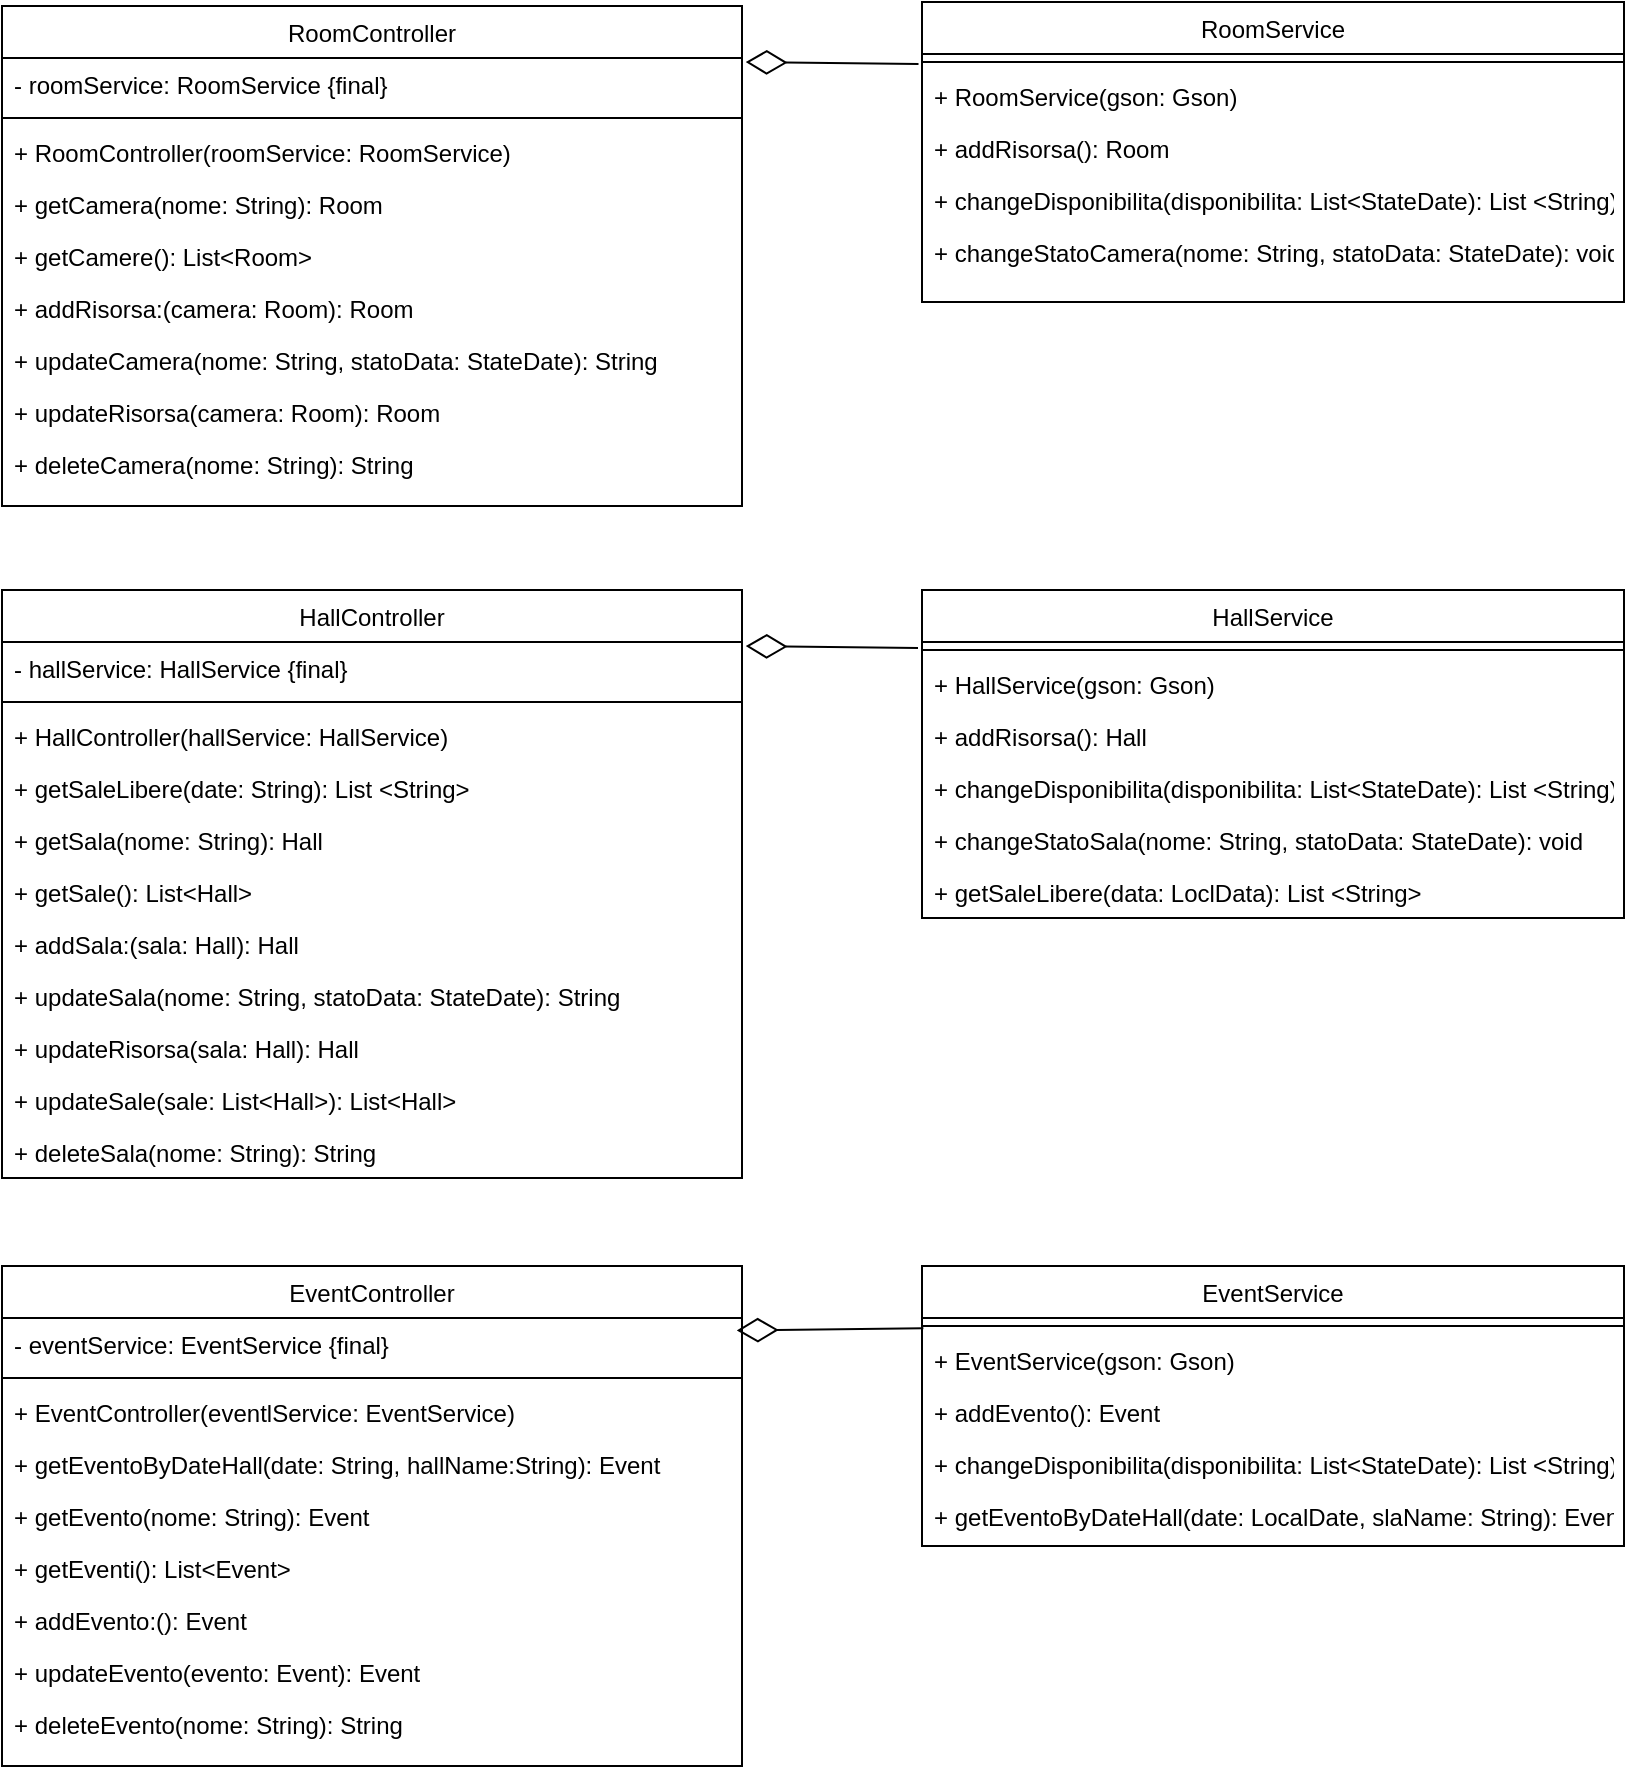 <mxfile version="24.7.5">
  <diagram name="Pagina-1" id="dSSKuTilj4-GlvIkG2sL">
    <mxGraphModel dx="2386" dy="1432" grid="1" gridSize="10" guides="1" tooltips="1" connect="1" arrows="1" fold="1" page="1" pageScale="1" pageWidth="1169" pageHeight="827" math="0" shadow="0">
      <root>
        <mxCell id="0" />
        <mxCell id="1" parent="0" />
        <mxCell id="cy61umw2MCx2Vh4moxnK-8" value="RoomController" style="swimlane;fontStyle=0;align=center;verticalAlign=top;childLayout=stackLayout;horizontal=1;startSize=26;horizontalStack=0;resizeParent=1;resizeLast=0;collapsible=1;marginBottom=0;rounded=0;shadow=0;strokeWidth=1;" vertex="1" parent="1">
          <mxGeometry x="-1110" y="-800" width="370" height="250" as="geometry">
            <mxRectangle x="230" y="140" width="160" height="26" as="alternateBounds" />
          </mxGeometry>
        </mxCell>
        <mxCell id="cy61umw2MCx2Vh4moxnK-20" value="- roomService: RoomService {final}" style="text;align=left;verticalAlign=top;spacingLeft=4;spacingRight=4;overflow=hidden;rotatable=0;points=[[0,0.5],[1,0.5]];portConstraint=eastwest;fontStyle=0" vertex="1" parent="cy61umw2MCx2Vh4moxnK-8">
          <mxGeometry y="26" width="370" height="26" as="geometry" />
        </mxCell>
        <mxCell id="cy61umw2MCx2Vh4moxnK-11" value="" style="line;html=1;strokeWidth=1;align=left;verticalAlign=middle;spacingTop=-1;spacingLeft=3;spacingRight=3;rotatable=0;labelPosition=right;points=[];portConstraint=eastwest;" vertex="1" parent="cy61umw2MCx2Vh4moxnK-8">
          <mxGeometry y="52" width="370" height="8" as="geometry" />
        </mxCell>
        <mxCell id="cy61umw2MCx2Vh4moxnK-13" value="+ RoomController(roomService: RoomService)" style="text;align=left;verticalAlign=top;spacingLeft=4;spacingRight=4;overflow=hidden;rotatable=0;points=[[0,0.5],[1,0.5]];portConstraint=eastwest;fontStyle=0" vertex="1" parent="cy61umw2MCx2Vh4moxnK-8">
          <mxGeometry y="60" width="370" height="26" as="geometry" />
        </mxCell>
        <mxCell id="cy61umw2MCx2Vh4moxnK-14" value="+ getCamera(nome: String): Room" style="text;align=left;verticalAlign=top;spacingLeft=4;spacingRight=4;overflow=hidden;rotatable=0;points=[[0,0.5],[1,0.5]];portConstraint=eastwest;" vertex="1" parent="cy61umw2MCx2Vh4moxnK-8">
          <mxGeometry y="86" width="370" height="26" as="geometry" />
        </mxCell>
        <mxCell id="cy61umw2MCx2Vh4moxnK-21" value="+ getCamere(): List&lt;Room&gt;" style="text;align=left;verticalAlign=top;spacingLeft=4;spacingRight=4;overflow=hidden;rotatable=0;points=[[0,0.5],[1,0.5]];portConstraint=eastwest;" vertex="1" parent="cy61umw2MCx2Vh4moxnK-8">
          <mxGeometry y="112" width="370" height="26" as="geometry" />
        </mxCell>
        <mxCell id="cy61umw2MCx2Vh4moxnK-15" value="+ addRisorsa:(camera: Room): Room" style="text;align=left;verticalAlign=top;spacingLeft=4;spacingRight=4;overflow=hidden;rotatable=0;points=[[0,0.5],[1,0.5]];portConstraint=eastwest;" vertex="1" parent="cy61umw2MCx2Vh4moxnK-8">
          <mxGeometry y="138" width="370" height="26" as="geometry" />
        </mxCell>
        <mxCell id="cy61umw2MCx2Vh4moxnK-22" value="+ updateCamera(nome: String, statoData: StateDate): String" style="text;align=left;verticalAlign=top;spacingLeft=4;spacingRight=4;overflow=hidden;rotatable=0;points=[[0,0.5],[1,0.5]];portConstraint=eastwest;" vertex="1" parent="cy61umw2MCx2Vh4moxnK-8">
          <mxGeometry y="164" width="370" height="26" as="geometry" />
        </mxCell>
        <mxCell id="cy61umw2MCx2Vh4moxnK-40" value="+ updateRisorsa(camera: Room): Room" style="text;align=left;verticalAlign=top;spacingLeft=4;spacingRight=4;overflow=hidden;rotatable=0;points=[[0,0.5],[1,0.5]];portConstraint=eastwest;" vertex="1" parent="cy61umw2MCx2Vh4moxnK-8">
          <mxGeometry y="190" width="370" height="26" as="geometry" />
        </mxCell>
        <mxCell id="cy61umw2MCx2Vh4moxnK-41" value="+ deleteCamera(nome: String): String" style="text;align=left;verticalAlign=top;spacingLeft=4;spacingRight=4;overflow=hidden;rotatable=0;points=[[0,0.5],[1,0.5]];portConstraint=eastwest;" vertex="1" parent="cy61umw2MCx2Vh4moxnK-8">
          <mxGeometry y="216" width="370" height="26" as="geometry" />
        </mxCell>
        <mxCell id="cy61umw2MCx2Vh4moxnK-39" value="" style="endArrow=none;html=1;rounded=0;startArrow=diamondThin;startFill=0;startSize=18;exitX=1.005;exitY=0.079;exitDx=0;exitDy=0;exitPerimeter=0;entryX=-0.005;entryY=-0.117;entryDx=0;entryDy=0;entryPerimeter=0;" edge="1" parent="1" target="cy61umw2MCx2Vh4moxnK-44">
          <mxGeometry width="50" height="50" relative="1" as="geometry">
            <mxPoint x="-738.15" y="-771.946" as="sourcePoint" />
            <mxPoint x="-570" y="-780" as="targetPoint" />
          </mxGeometry>
        </mxCell>
        <mxCell id="cy61umw2MCx2Vh4moxnK-42" value="RoomService" style="swimlane;fontStyle=0;align=center;verticalAlign=top;childLayout=stackLayout;horizontal=1;startSize=26;horizontalStack=0;resizeParent=1;resizeLast=0;collapsible=1;marginBottom=0;rounded=0;shadow=0;strokeWidth=1;" vertex="1" parent="1">
          <mxGeometry x="-650" y="-802" width="351" height="150" as="geometry">
            <mxRectangle x="230" y="140" width="160" height="26" as="alternateBounds" />
          </mxGeometry>
        </mxCell>
        <mxCell id="cy61umw2MCx2Vh4moxnK-43" value="" style="line;html=1;strokeWidth=1;align=left;verticalAlign=middle;spacingTop=-1;spacingLeft=3;spacingRight=3;rotatable=0;labelPosition=right;points=[];portConstraint=eastwest;" vertex="1" parent="cy61umw2MCx2Vh4moxnK-42">
          <mxGeometry y="26" width="351" height="8" as="geometry" />
        </mxCell>
        <mxCell id="cy61umw2MCx2Vh4moxnK-44" value="+ RoomService(gson: Gson)" style="text;align=left;verticalAlign=top;spacingLeft=4;spacingRight=4;overflow=hidden;rotatable=0;points=[[0,0.5],[1,0.5]];portConstraint=eastwest;" vertex="1" parent="cy61umw2MCx2Vh4moxnK-42">
          <mxGeometry y="34" width="351" height="26" as="geometry" />
        </mxCell>
        <mxCell id="cy61umw2MCx2Vh4moxnK-45" value="+ addRisorsa(): Room" style="text;align=left;verticalAlign=top;spacingLeft=4;spacingRight=4;overflow=hidden;rotatable=0;points=[[0,0.5],[1,0.5]];portConstraint=eastwest;" vertex="1" parent="cy61umw2MCx2Vh4moxnK-42">
          <mxGeometry y="60" width="351" height="26" as="geometry" />
        </mxCell>
        <mxCell id="cy61umw2MCx2Vh4moxnK-46" value="+ changeDisponibilita(disponibilita: List&lt;StateDate): List &lt;String)" style="text;align=left;verticalAlign=top;spacingLeft=4;spacingRight=4;overflow=hidden;rotatable=0;points=[[0,0.5],[1,0.5]];portConstraint=eastwest;" vertex="1" parent="cy61umw2MCx2Vh4moxnK-42">
          <mxGeometry y="86" width="351" height="26" as="geometry" />
        </mxCell>
        <mxCell id="cy61umw2MCx2Vh4moxnK-47" value="+ changeStatoCamera(nome: String, statoData: StateDate): void" style="text;align=left;verticalAlign=top;spacingLeft=4;spacingRight=4;overflow=hidden;rotatable=0;points=[[0,0.5],[1,0.5]];portConstraint=eastwest;" vertex="1" parent="cy61umw2MCx2Vh4moxnK-42">
          <mxGeometry y="112" width="351" height="26" as="geometry" />
        </mxCell>
        <mxCell id="cy61umw2MCx2Vh4moxnK-48" value="HallController" style="swimlane;fontStyle=0;align=center;verticalAlign=top;childLayout=stackLayout;horizontal=1;startSize=26;horizontalStack=0;resizeParent=1;resizeLast=0;collapsible=1;marginBottom=0;rounded=0;shadow=0;strokeWidth=1;" vertex="1" parent="1">
          <mxGeometry x="-1110" y="-508" width="370" height="294" as="geometry">
            <mxRectangle x="230" y="140" width="160" height="26" as="alternateBounds" />
          </mxGeometry>
        </mxCell>
        <mxCell id="cy61umw2MCx2Vh4moxnK-49" value="- hallService: HallService {final}" style="text;align=left;verticalAlign=top;spacingLeft=4;spacingRight=4;overflow=hidden;rotatable=0;points=[[0,0.5],[1,0.5]];portConstraint=eastwest;fontStyle=0" vertex="1" parent="cy61umw2MCx2Vh4moxnK-48">
          <mxGeometry y="26" width="370" height="26" as="geometry" />
        </mxCell>
        <mxCell id="cy61umw2MCx2Vh4moxnK-50" value="" style="line;html=1;strokeWidth=1;align=left;verticalAlign=middle;spacingTop=-1;spacingLeft=3;spacingRight=3;rotatable=0;labelPosition=right;points=[];portConstraint=eastwest;" vertex="1" parent="cy61umw2MCx2Vh4moxnK-48">
          <mxGeometry y="52" width="370" height="8" as="geometry" />
        </mxCell>
        <mxCell id="cy61umw2MCx2Vh4moxnK-66" value="+ HallController(hallService: HallService)" style="text;align=left;verticalAlign=top;spacingLeft=4;spacingRight=4;overflow=hidden;rotatable=0;points=[[0,0.5],[1,0.5]];portConstraint=eastwest;fontStyle=0" vertex="1" parent="cy61umw2MCx2Vh4moxnK-48">
          <mxGeometry y="60" width="370" height="26" as="geometry" />
        </mxCell>
        <mxCell id="cy61umw2MCx2Vh4moxnK-51" value="+ getSaleLibere(date: String): List &lt;String&gt;" style="text;align=left;verticalAlign=top;spacingLeft=4;spacingRight=4;overflow=hidden;rotatable=0;points=[[0,0.5],[1,0.5]];portConstraint=eastwest;fontStyle=0" vertex="1" parent="cy61umw2MCx2Vh4moxnK-48">
          <mxGeometry y="86" width="370" height="26" as="geometry" />
        </mxCell>
        <mxCell id="cy61umw2MCx2Vh4moxnK-52" value="+ getSala(nome: String): Hall" style="text;align=left;verticalAlign=top;spacingLeft=4;spacingRight=4;overflow=hidden;rotatable=0;points=[[0,0.5],[1,0.5]];portConstraint=eastwest;" vertex="1" parent="cy61umw2MCx2Vh4moxnK-48">
          <mxGeometry y="112" width="370" height="26" as="geometry" />
        </mxCell>
        <mxCell id="cy61umw2MCx2Vh4moxnK-53" value="+ getSale(): List&lt;Hall&gt;" style="text;align=left;verticalAlign=top;spacingLeft=4;spacingRight=4;overflow=hidden;rotatable=0;points=[[0,0.5],[1,0.5]];portConstraint=eastwest;" vertex="1" parent="cy61umw2MCx2Vh4moxnK-48">
          <mxGeometry y="138" width="370" height="26" as="geometry" />
        </mxCell>
        <mxCell id="cy61umw2MCx2Vh4moxnK-54" value="+ addSala:(sala: Hall): Hall" style="text;align=left;verticalAlign=top;spacingLeft=4;spacingRight=4;overflow=hidden;rotatable=0;points=[[0,0.5],[1,0.5]];portConstraint=eastwest;" vertex="1" parent="cy61umw2MCx2Vh4moxnK-48">
          <mxGeometry y="164" width="370" height="26" as="geometry" />
        </mxCell>
        <mxCell id="cy61umw2MCx2Vh4moxnK-55" value="+ updateSala(nome: String, statoData: StateDate): String" style="text;align=left;verticalAlign=top;spacingLeft=4;spacingRight=4;overflow=hidden;rotatable=0;points=[[0,0.5],[1,0.5]];portConstraint=eastwest;" vertex="1" parent="cy61umw2MCx2Vh4moxnK-48">
          <mxGeometry y="190" width="370" height="26" as="geometry" />
        </mxCell>
        <mxCell id="cy61umw2MCx2Vh4moxnK-56" value="+ updateRisorsa(sala: Hall): Hall" style="text;align=left;verticalAlign=top;spacingLeft=4;spacingRight=4;overflow=hidden;rotatable=0;points=[[0,0.5],[1,0.5]];portConstraint=eastwest;" vertex="1" parent="cy61umw2MCx2Vh4moxnK-48">
          <mxGeometry y="216" width="370" height="26" as="geometry" />
        </mxCell>
        <mxCell id="cy61umw2MCx2Vh4moxnK-67" value="+ updateSale(sale: List&lt;Hall&gt;): List&lt;Hall&gt;" style="text;align=left;verticalAlign=top;spacingLeft=4;spacingRight=4;overflow=hidden;rotatable=0;points=[[0,0.5],[1,0.5]];portConstraint=eastwest;" vertex="1" parent="cy61umw2MCx2Vh4moxnK-48">
          <mxGeometry y="242" width="370" height="26" as="geometry" />
        </mxCell>
        <mxCell id="cy61umw2MCx2Vh4moxnK-57" value="+ deleteSala(nome: String): String" style="text;align=left;verticalAlign=top;spacingLeft=4;spacingRight=4;overflow=hidden;rotatable=0;points=[[0,0.5],[1,0.5]];portConstraint=eastwest;" vertex="1" parent="cy61umw2MCx2Vh4moxnK-48">
          <mxGeometry y="268" width="370" height="26" as="geometry" />
        </mxCell>
        <mxCell id="cy61umw2MCx2Vh4moxnK-58" value="" style="endArrow=none;html=1;rounded=0;startArrow=diamondThin;startFill=0;startSize=18;exitX=1.005;exitY=0.079;exitDx=0;exitDy=0;exitPerimeter=0;" edge="1" parent="1">
          <mxGeometry width="50" height="50" relative="1" as="geometry">
            <mxPoint x="-738.15" y="-479.946" as="sourcePoint" />
            <mxPoint x="-652" y="-479" as="targetPoint" />
          </mxGeometry>
        </mxCell>
        <mxCell id="cy61umw2MCx2Vh4moxnK-68" value="HallService" style="swimlane;fontStyle=0;align=center;verticalAlign=top;childLayout=stackLayout;horizontal=1;startSize=26;horizontalStack=0;resizeParent=1;resizeLast=0;collapsible=1;marginBottom=0;rounded=0;shadow=0;strokeWidth=1;" vertex="1" parent="1">
          <mxGeometry x="-650" y="-508" width="351" height="164" as="geometry">
            <mxRectangle x="230" y="140" width="160" height="26" as="alternateBounds" />
          </mxGeometry>
        </mxCell>
        <mxCell id="cy61umw2MCx2Vh4moxnK-69" value="" style="line;html=1;strokeWidth=1;align=left;verticalAlign=middle;spacingTop=-1;spacingLeft=3;spacingRight=3;rotatable=0;labelPosition=right;points=[];portConstraint=eastwest;" vertex="1" parent="cy61umw2MCx2Vh4moxnK-68">
          <mxGeometry y="26" width="351" height="8" as="geometry" />
        </mxCell>
        <mxCell id="cy61umw2MCx2Vh4moxnK-70" value="+ HallService(gson: Gson)" style="text;align=left;verticalAlign=top;spacingLeft=4;spacingRight=4;overflow=hidden;rotatable=0;points=[[0,0.5],[1,0.5]];portConstraint=eastwest;" vertex="1" parent="cy61umw2MCx2Vh4moxnK-68">
          <mxGeometry y="34" width="351" height="26" as="geometry" />
        </mxCell>
        <mxCell id="cy61umw2MCx2Vh4moxnK-71" value="+ addRisorsa(): Hall" style="text;align=left;verticalAlign=top;spacingLeft=4;spacingRight=4;overflow=hidden;rotatable=0;points=[[0,0.5],[1,0.5]];portConstraint=eastwest;" vertex="1" parent="cy61umw2MCx2Vh4moxnK-68">
          <mxGeometry y="60" width="351" height="26" as="geometry" />
        </mxCell>
        <mxCell id="cy61umw2MCx2Vh4moxnK-72" value="+ changeDisponibilita(disponibilita: List&lt;StateDate): List &lt;String)" style="text;align=left;verticalAlign=top;spacingLeft=4;spacingRight=4;overflow=hidden;rotatable=0;points=[[0,0.5],[1,0.5]];portConstraint=eastwest;" vertex="1" parent="cy61umw2MCx2Vh4moxnK-68">
          <mxGeometry y="86" width="351" height="26" as="geometry" />
        </mxCell>
        <mxCell id="cy61umw2MCx2Vh4moxnK-73" value="+ changeStatoSala(nome: String, statoData: StateDate): void" style="text;align=left;verticalAlign=top;spacingLeft=4;spacingRight=4;overflow=hidden;rotatable=0;points=[[0,0.5],[1,0.5]];portConstraint=eastwest;" vertex="1" parent="cy61umw2MCx2Vh4moxnK-68">
          <mxGeometry y="112" width="351" height="26" as="geometry" />
        </mxCell>
        <mxCell id="cy61umw2MCx2Vh4moxnK-74" value="+ getSaleLibere(data: LoclData): List &lt;String&gt;" style="text;align=left;verticalAlign=top;spacingLeft=4;spacingRight=4;overflow=hidden;rotatable=0;points=[[0,0.5],[1,0.5]];portConstraint=eastwest;" vertex="1" parent="cy61umw2MCx2Vh4moxnK-68">
          <mxGeometry y="138" width="351" height="26" as="geometry" />
        </mxCell>
        <mxCell id="cy61umw2MCx2Vh4moxnK-75" value="EventController" style="swimlane;fontStyle=0;align=center;verticalAlign=top;childLayout=stackLayout;horizontal=1;startSize=26;horizontalStack=0;resizeParent=1;resizeLast=0;collapsible=1;marginBottom=0;rounded=0;shadow=0;strokeWidth=1;" vertex="1" parent="1">
          <mxGeometry x="-1110" y="-170" width="370" height="250" as="geometry">
            <mxRectangle x="230" y="140" width="160" height="26" as="alternateBounds" />
          </mxGeometry>
        </mxCell>
        <mxCell id="cy61umw2MCx2Vh4moxnK-76" value="- eventService: EventService {final}" style="text;align=left;verticalAlign=top;spacingLeft=4;spacingRight=4;overflow=hidden;rotatable=0;points=[[0,0.5],[1,0.5]];portConstraint=eastwest;fontStyle=0" vertex="1" parent="cy61umw2MCx2Vh4moxnK-75">
          <mxGeometry y="26" width="370" height="26" as="geometry" />
        </mxCell>
        <mxCell id="cy61umw2MCx2Vh4moxnK-77" value="" style="line;html=1;strokeWidth=1;align=left;verticalAlign=middle;spacingTop=-1;spacingLeft=3;spacingRight=3;rotatable=0;labelPosition=right;points=[];portConstraint=eastwest;" vertex="1" parent="cy61umw2MCx2Vh4moxnK-75">
          <mxGeometry y="52" width="370" height="8" as="geometry" />
        </mxCell>
        <mxCell id="cy61umw2MCx2Vh4moxnK-78" value="+ EventController(eventlService: EventService)" style="text;align=left;verticalAlign=top;spacingLeft=4;spacingRight=4;overflow=hidden;rotatable=0;points=[[0,0.5],[1,0.5]];portConstraint=eastwest;fontStyle=0" vertex="1" parent="cy61umw2MCx2Vh4moxnK-75">
          <mxGeometry y="60" width="370" height="26" as="geometry" />
        </mxCell>
        <mxCell id="cy61umw2MCx2Vh4moxnK-79" value="+ getEventoByDateHall(date: String, hallName:String): Event" style="text;align=left;verticalAlign=top;spacingLeft=4;spacingRight=4;overflow=hidden;rotatable=0;points=[[0,0.5],[1,0.5]];portConstraint=eastwest;fontStyle=0" vertex="1" parent="cy61umw2MCx2Vh4moxnK-75">
          <mxGeometry y="86" width="370" height="26" as="geometry" />
        </mxCell>
        <mxCell id="cy61umw2MCx2Vh4moxnK-80" value="+ getEvento(nome: String): Event" style="text;align=left;verticalAlign=top;spacingLeft=4;spacingRight=4;overflow=hidden;rotatable=0;points=[[0,0.5],[1,0.5]];portConstraint=eastwest;" vertex="1" parent="cy61umw2MCx2Vh4moxnK-75">
          <mxGeometry y="112" width="370" height="26" as="geometry" />
        </mxCell>
        <mxCell id="cy61umw2MCx2Vh4moxnK-81" value="+ getEventi(): List&lt;Event&gt;" style="text;align=left;verticalAlign=top;spacingLeft=4;spacingRight=4;overflow=hidden;rotatable=0;points=[[0,0.5],[1,0.5]];portConstraint=eastwest;" vertex="1" parent="cy61umw2MCx2Vh4moxnK-75">
          <mxGeometry y="138" width="370" height="26" as="geometry" />
        </mxCell>
        <mxCell id="cy61umw2MCx2Vh4moxnK-82" value="+ addEvento:(): Event" style="text;align=left;verticalAlign=top;spacingLeft=4;spacingRight=4;overflow=hidden;rotatable=0;points=[[0,0.5],[1,0.5]];portConstraint=eastwest;" vertex="1" parent="cy61umw2MCx2Vh4moxnK-75">
          <mxGeometry y="164" width="370" height="26" as="geometry" />
        </mxCell>
        <mxCell id="cy61umw2MCx2Vh4moxnK-83" value="+ updateEvento(evento: Event): Event" style="text;align=left;verticalAlign=top;spacingLeft=4;spacingRight=4;overflow=hidden;rotatable=0;points=[[0,0.5],[1,0.5]];portConstraint=eastwest;" vertex="1" parent="cy61umw2MCx2Vh4moxnK-75">
          <mxGeometry y="190" width="370" height="26" as="geometry" />
        </mxCell>
        <mxCell id="cy61umw2MCx2Vh4moxnK-86" value="+ deleteEvento(nome: String): String" style="text;align=left;verticalAlign=top;spacingLeft=4;spacingRight=4;overflow=hidden;rotatable=0;points=[[0,0.5],[1,0.5]];portConstraint=eastwest;" vertex="1" parent="cy61umw2MCx2Vh4moxnK-75">
          <mxGeometry y="216" width="370" height="26" as="geometry" />
        </mxCell>
        <mxCell id="cy61umw2MCx2Vh4moxnK-87" value="EventService" style="swimlane;fontStyle=0;align=center;verticalAlign=top;childLayout=stackLayout;horizontal=1;startSize=26;horizontalStack=0;resizeParent=1;resizeLast=0;collapsible=1;marginBottom=0;rounded=0;shadow=0;strokeWidth=1;" vertex="1" parent="1">
          <mxGeometry x="-650" y="-170" width="351" height="140" as="geometry">
            <mxRectangle x="230" y="140" width="160" height="26" as="alternateBounds" />
          </mxGeometry>
        </mxCell>
        <mxCell id="cy61umw2MCx2Vh4moxnK-88" value="" style="line;html=1;strokeWidth=1;align=left;verticalAlign=middle;spacingTop=-1;spacingLeft=3;spacingRight=3;rotatable=0;labelPosition=right;points=[];portConstraint=eastwest;" vertex="1" parent="cy61umw2MCx2Vh4moxnK-87">
          <mxGeometry y="26" width="351" height="8" as="geometry" />
        </mxCell>
        <mxCell id="cy61umw2MCx2Vh4moxnK-89" value="+ EventService(gson: Gson)" style="text;align=left;verticalAlign=top;spacingLeft=4;spacingRight=4;overflow=hidden;rotatable=0;points=[[0,0.5],[1,0.5]];portConstraint=eastwest;" vertex="1" parent="cy61umw2MCx2Vh4moxnK-87">
          <mxGeometry y="34" width="351" height="26" as="geometry" />
        </mxCell>
        <mxCell id="cy61umw2MCx2Vh4moxnK-90" value="+ addEvento(): Event" style="text;align=left;verticalAlign=top;spacingLeft=4;spacingRight=4;overflow=hidden;rotatable=0;points=[[0,0.5],[1,0.5]];portConstraint=eastwest;" vertex="1" parent="cy61umw2MCx2Vh4moxnK-87">
          <mxGeometry y="60" width="351" height="26" as="geometry" />
        </mxCell>
        <mxCell id="cy61umw2MCx2Vh4moxnK-91" value="+ changeDisponibilita(disponibilita: List&lt;StateDate): List &lt;String)" style="text;align=left;verticalAlign=top;spacingLeft=4;spacingRight=4;overflow=hidden;rotatable=0;points=[[0,0.5],[1,0.5]];portConstraint=eastwest;" vertex="1" parent="cy61umw2MCx2Vh4moxnK-87">
          <mxGeometry y="86" width="351" height="26" as="geometry" />
        </mxCell>
        <mxCell id="cy61umw2MCx2Vh4moxnK-92" value="+ getEventoByDateHall(date: LocalDate, slaName: String): Event" style="text;align=left;verticalAlign=top;spacingLeft=4;spacingRight=4;overflow=hidden;rotatable=0;points=[[0,0.5],[1,0.5]];portConstraint=eastwest;" vertex="1" parent="cy61umw2MCx2Vh4moxnK-87">
          <mxGeometry y="112" width="351" height="26" as="geometry" />
        </mxCell>
        <mxCell id="cy61umw2MCx2Vh4moxnK-93" value="" style="endArrow=none;html=1;rounded=0;startArrow=diamondThin;startFill=0;startSize=18;exitX=0.993;exitY=0.239;exitDx=0;exitDy=0;exitPerimeter=0;entryX=0.002;entryY=0.64;entryDx=0;entryDy=0;entryPerimeter=0;" edge="1" parent="1" source="cy61umw2MCx2Vh4moxnK-76" target="cy61umw2MCx2Vh4moxnK-88">
          <mxGeometry width="50" height="50" relative="1" as="geometry">
            <mxPoint x="-736.15" y="-119.996" as="sourcePoint" />
            <mxPoint x="-650" y="-119.05" as="targetPoint" />
          </mxGeometry>
        </mxCell>
      </root>
    </mxGraphModel>
  </diagram>
</mxfile>
